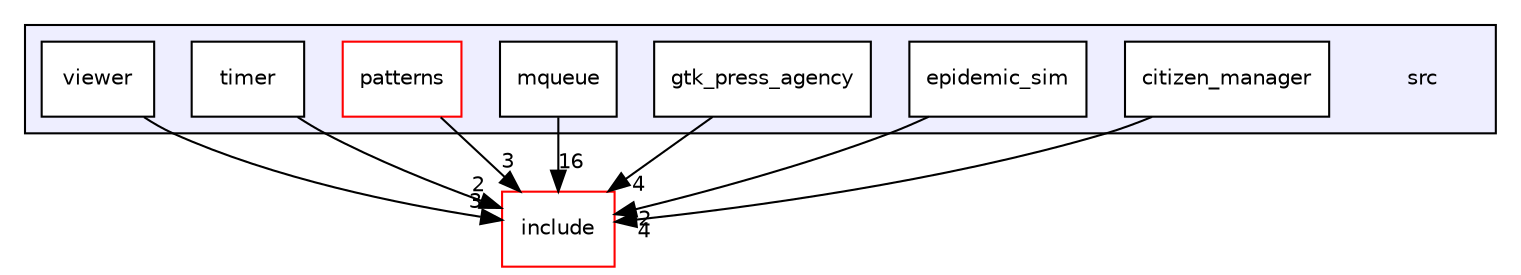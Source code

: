digraph "src" {
  compound=true
  node [ fontsize="10", fontname="Helvetica"];
  edge [ labelfontsize="10", labelfontname="Helvetica"];
  subgraph clusterdir_68267d1309a1af8e8297ef4c3efbcdba {
    graph [ bgcolor="#eeeeff", pencolor="black", label="" URL="dir_68267d1309a1af8e8297ef4c3efbcdba.html"];
    dir_68267d1309a1af8e8297ef4c3efbcdba [shape=plaintext label="src"];
  dir_32334c795b35e54fa5e5d2e3f499afbc [shape=box label="citizen_manager" fillcolor="white" style="filled" URL="dir_32334c795b35e54fa5e5d2e3f499afbc.html"];
  dir_0afa2488f4e1a2cd34c7ffae95dfe620 [shape=box label="epidemic_sim" fillcolor="white" style="filled" URL="dir_0afa2488f4e1a2cd34c7ffae95dfe620.html"];
  dir_475099d7ba5e78c5cda127b9ed949995 [shape=box label="gtk_press_agency" fillcolor="white" style="filled" URL="dir_475099d7ba5e78c5cda127b9ed949995.html"];
  dir_adab4060b9022ddf58c47ff59a5dea93 [shape=box label="mqueue" fillcolor="white" style="filled" URL="dir_adab4060b9022ddf58c47ff59a5dea93.html"];
  dir_7c1813b2a8f733374e85d25765360dd6 [shape=box label="patterns" fillcolor="white" style="filled" color="red" URL="dir_7c1813b2a8f733374e85d25765360dd6.html"];
  dir_8c35c1873c2690b478a9950d0638d637 [shape=box label="timer" fillcolor="white" style="filled" URL="dir_8c35c1873c2690b478a9950d0638d637.html"];
  dir_0afc25342c548a63e1813d8fbde8101d [shape=box label="viewer" fillcolor="white" style="filled" URL="dir_0afc25342c548a63e1813d8fbde8101d.html"];
  }
  dir_d44c64559bbebec7f509842c48db8b23 [shape=box label="include" fillcolor="white" style="filled" color="red" URL="dir_d44c64559bbebec7f509842c48db8b23.html"];
  dir_adab4060b9022ddf58c47ff59a5dea93->dir_d44c64559bbebec7f509842c48db8b23 [headlabel="16", labeldistance=1.5 headhref="dir_000012_000000.html"];
  dir_8c35c1873c2690b478a9950d0638d637->dir_d44c64559bbebec7f509842c48db8b23 [headlabel="2", labeldistance=1.5 headhref="dir_000010_000000.html"];
  dir_32334c795b35e54fa5e5d2e3f499afbc->dir_d44c64559bbebec7f509842c48db8b23 [headlabel="4", labeldistance=1.5 headhref="dir_000004_000000.html"];
  dir_7c1813b2a8f733374e85d25765360dd6->dir_d44c64559bbebec7f509842c48db8b23 [headlabel="3", labeldistance=1.5 headhref="dir_000007_000000.html"];
  dir_0afc25342c548a63e1813d8fbde8101d->dir_d44c64559bbebec7f509842c48db8b23 [headlabel="3", labeldistance=1.5 headhref="dir_000011_000000.html"];
  dir_0afa2488f4e1a2cd34c7ffae95dfe620->dir_d44c64559bbebec7f509842c48db8b23 [headlabel="2", labeldistance=1.5 headhref="dir_000005_000000.html"];
  dir_475099d7ba5e78c5cda127b9ed949995->dir_d44c64559bbebec7f509842c48db8b23 [headlabel="4", labeldistance=1.5 headhref="dir_000006_000000.html"];
}
